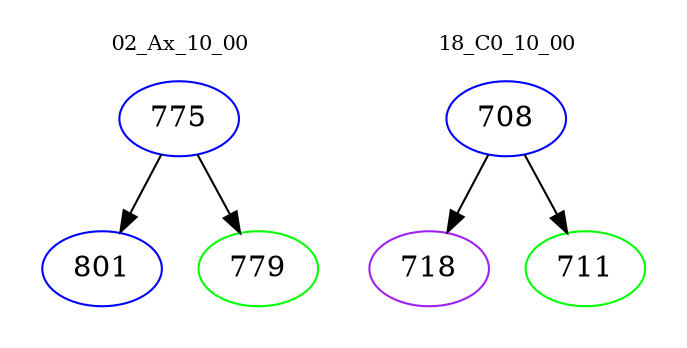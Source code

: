 digraph{
subgraph cluster_0 {
color = white
label = "02_Ax_10_00";
fontsize=10;
T0_775 [label="775", color="blue"]
T0_775 -> T0_801 [color="black"]
T0_801 [label="801", color="blue"]
T0_775 -> T0_779 [color="black"]
T0_779 [label="779", color="green"]
}
subgraph cluster_1 {
color = white
label = "18_C0_10_00";
fontsize=10;
T1_708 [label="708", color="blue"]
T1_708 -> T1_718 [color="black"]
T1_718 [label="718", color="purple"]
T1_708 -> T1_711 [color="black"]
T1_711 [label="711", color="green"]
}
}

